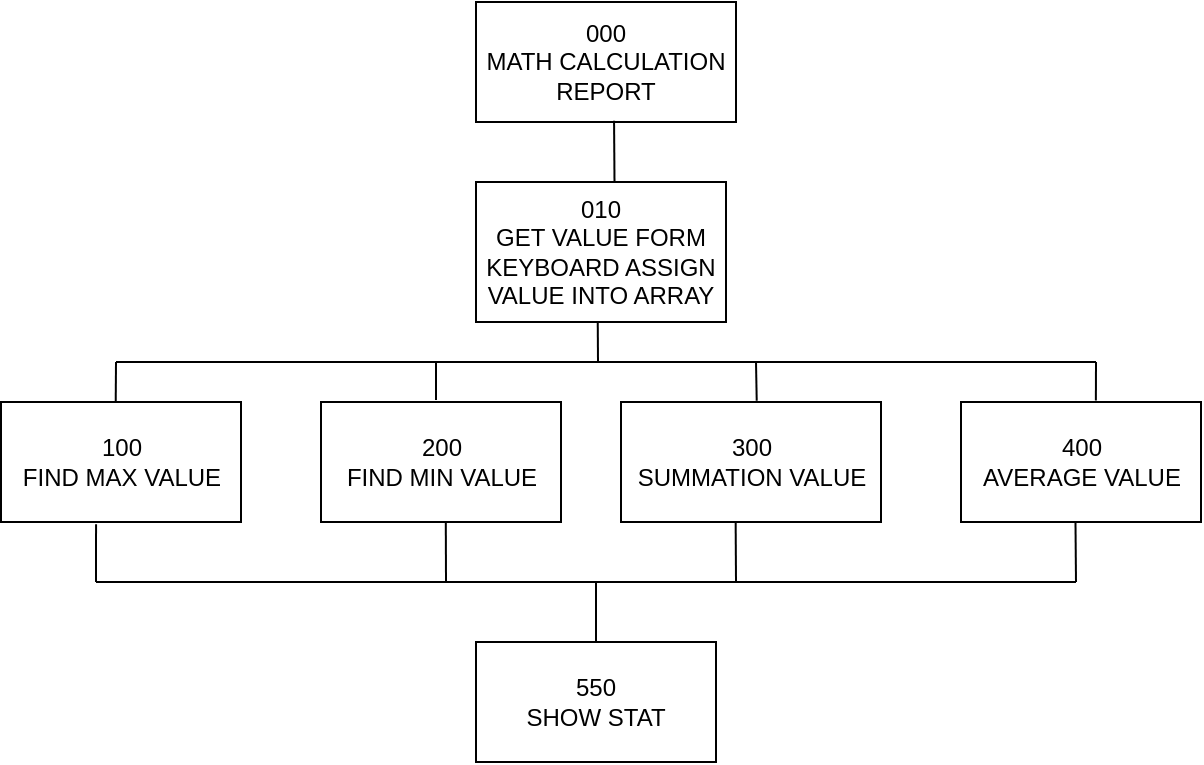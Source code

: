 <mxfile version="22.1.7" type="github">
  <diagram id="C5RBs43oDa-KdzZeNtuy" name="Page-1">
    <mxGraphModel dx="662" dy="418" grid="1" gridSize="10" guides="1" tooltips="1" connect="1" arrows="1" fold="1" page="1" pageScale="1" pageWidth="827" pageHeight="1169" math="0" shadow="0">
      <root>
        <mxCell id="WIyWlLk6GJQsqaUBKTNV-0" />
        <mxCell id="WIyWlLk6GJQsqaUBKTNV-1" parent="WIyWlLk6GJQsqaUBKTNV-0" />
        <mxCell id="-2NhGDHs2b3rROIA2xcD-0" value="000&lt;br&gt;MATH CALCULATION REPORT" style="rounded=0;whiteSpace=wrap;html=1;" vertex="1" parent="WIyWlLk6GJQsqaUBKTNV-1">
          <mxGeometry x="310" y="30" width="130" height="60" as="geometry" />
        </mxCell>
        <mxCell id="-2NhGDHs2b3rROIA2xcD-1" value="100&lt;br&gt;FIND MAX VALUE" style="rounded=0;whiteSpace=wrap;html=1;" vertex="1" parent="WIyWlLk6GJQsqaUBKTNV-1">
          <mxGeometry x="72.5" y="230" width="120" height="60" as="geometry" />
        </mxCell>
        <mxCell id="-2NhGDHs2b3rROIA2xcD-2" value="010&lt;br&gt;GET VALUE FORM&lt;br&gt;KEYBOARD ASSIGN VALUE INTO ARRAY" style="rounded=0;whiteSpace=wrap;html=1;" vertex="1" parent="WIyWlLk6GJQsqaUBKTNV-1">
          <mxGeometry x="310" y="120" width="125" height="70" as="geometry" />
        </mxCell>
        <mxCell id="-2NhGDHs2b3rROIA2xcD-6" value="200&lt;br&gt;FIND MIN VALUE" style="rounded=0;whiteSpace=wrap;html=1;" vertex="1" parent="WIyWlLk6GJQsqaUBKTNV-1">
          <mxGeometry x="232.5" y="230" width="120" height="60" as="geometry" />
        </mxCell>
        <mxCell id="-2NhGDHs2b3rROIA2xcD-7" value="300&lt;br&gt;SUMMATION VALUE" style="rounded=0;whiteSpace=wrap;html=1;" vertex="1" parent="WIyWlLk6GJQsqaUBKTNV-1">
          <mxGeometry x="382.5" y="230" width="130" height="60" as="geometry" />
        </mxCell>
        <mxCell id="-2NhGDHs2b3rROIA2xcD-8" value="400&lt;br&gt;AVERAGE VALUE" style="rounded=0;whiteSpace=wrap;html=1;" vertex="1" parent="WIyWlLk6GJQsqaUBKTNV-1">
          <mxGeometry x="552.5" y="230" width="120" height="60" as="geometry" />
        </mxCell>
        <mxCell id="-2NhGDHs2b3rROIA2xcD-9" value="550&lt;br&gt;SHOW STAT" style="rounded=0;whiteSpace=wrap;html=1;" vertex="1" parent="WIyWlLk6GJQsqaUBKTNV-1">
          <mxGeometry x="310" y="350" width="120" height="60" as="geometry" />
        </mxCell>
        <mxCell id="-2NhGDHs2b3rROIA2xcD-10" value="" style="endArrow=none;html=1;rounded=0;" edge="1" parent="WIyWlLk6GJQsqaUBKTNV-1">
          <mxGeometry width="50" height="50" relative="1" as="geometry">
            <mxPoint x="120" y="320" as="sourcePoint" />
            <mxPoint x="610" y="320" as="targetPoint" />
          </mxGeometry>
        </mxCell>
        <mxCell id="-2NhGDHs2b3rROIA2xcD-13" value="" style="endArrow=none;html=1;rounded=0;exitX=0.396;exitY=1.018;exitDx=0;exitDy=0;exitPerimeter=0;" edge="1" parent="WIyWlLk6GJQsqaUBKTNV-1" source="-2NhGDHs2b3rROIA2xcD-1">
          <mxGeometry width="50" height="50" relative="1" as="geometry">
            <mxPoint x="390" y="390" as="sourcePoint" />
            <mxPoint x="120" y="320" as="targetPoint" />
          </mxGeometry>
        </mxCell>
        <mxCell id="-2NhGDHs2b3rROIA2xcD-14" value="" style="endArrow=none;html=1;rounded=0;exitX=0.477;exitY=0.991;exitDx=0;exitDy=0;exitPerimeter=0;" edge="1" parent="WIyWlLk6GJQsqaUBKTNV-1" source="-2NhGDHs2b3rROIA2xcD-8">
          <mxGeometry width="50" height="50" relative="1" as="geometry">
            <mxPoint x="460" y="300" as="sourcePoint" />
            <mxPoint x="610" y="320" as="targetPoint" />
          </mxGeometry>
        </mxCell>
        <mxCell id="-2NhGDHs2b3rROIA2xcD-15" value="" style="endArrow=none;html=1;rounded=0;exitX=0.441;exitY=1.006;exitDx=0;exitDy=0;exitPerimeter=0;" edge="1" parent="WIyWlLk6GJQsqaUBKTNV-1" source="-2NhGDHs2b3rROIA2xcD-7">
          <mxGeometry width="50" height="50" relative="1" as="geometry">
            <mxPoint x="620" y="299" as="sourcePoint" />
            <mxPoint x="440" y="320" as="targetPoint" />
          </mxGeometry>
        </mxCell>
        <mxCell id="-2NhGDHs2b3rROIA2xcD-16" value="" style="endArrow=none;html=1;rounded=0;entryX=0.52;entryY=1.001;entryDx=0;entryDy=0;entryPerimeter=0;" edge="1" parent="WIyWlLk6GJQsqaUBKTNV-1" target="-2NhGDHs2b3rROIA2xcD-6">
          <mxGeometry width="50" height="50" relative="1" as="geometry">
            <mxPoint x="295" y="320" as="sourcePoint" />
            <mxPoint x="300" y="290" as="targetPoint" />
          </mxGeometry>
        </mxCell>
        <mxCell id="-2NhGDHs2b3rROIA2xcD-17" value="" style="endArrow=none;html=1;rounded=0;exitX=0.5;exitY=0;exitDx=0;exitDy=0;" edge="1" parent="WIyWlLk6GJQsqaUBKTNV-1" source="-2NhGDHs2b3rROIA2xcD-9">
          <mxGeometry width="50" height="50" relative="1" as="geometry">
            <mxPoint x="305" y="330" as="sourcePoint" />
            <mxPoint x="370" y="320" as="targetPoint" />
          </mxGeometry>
        </mxCell>
        <mxCell id="-2NhGDHs2b3rROIA2xcD-18" value="" style="endArrow=none;html=1;rounded=0;exitX=0.478;exitY=-0.006;exitDx=0;exitDy=0;exitPerimeter=0;" edge="1" parent="WIyWlLk6GJQsqaUBKTNV-1" source="-2NhGDHs2b3rROIA2xcD-1">
          <mxGeometry width="50" height="50" relative="1" as="geometry">
            <mxPoint x="132" y="240" as="sourcePoint" />
            <mxPoint x="130" y="210" as="targetPoint" />
          </mxGeometry>
        </mxCell>
        <mxCell id="-2NhGDHs2b3rROIA2xcD-19" value="" style="endArrow=none;html=1;rounded=0;" edge="1" parent="WIyWlLk6GJQsqaUBKTNV-1">
          <mxGeometry width="50" height="50" relative="1" as="geometry">
            <mxPoint x="130" y="210" as="sourcePoint" />
            <mxPoint x="620" y="210" as="targetPoint" />
          </mxGeometry>
        </mxCell>
        <mxCell id="-2NhGDHs2b3rROIA2xcD-20" value="" style="endArrow=none;html=1;rounded=0;exitX=0.562;exitY=-0.013;exitDx=0;exitDy=0;exitPerimeter=0;" edge="1" parent="WIyWlLk6GJQsqaUBKTNV-1" source="-2NhGDHs2b3rROIA2xcD-8">
          <mxGeometry width="50" height="50" relative="1" as="geometry">
            <mxPoint x="490" y="320" as="sourcePoint" />
            <mxPoint x="620" y="210" as="targetPoint" />
          </mxGeometry>
        </mxCell>
        <mxCell id="-2NhGDHs2b3rROIA2xcD-21" value="" style="endArrow=none;html=1;rounded=0;entryX=0.487;entryY=1.005;entryDx=0;entryDy=0;entryPerimeter=0;" edge="1" parent="WIyWlLk6GJQsqaUBKTNV-1" target="-2NhGDHs2b3rROIA2xcD-2">
          <mxGeometry width="50" height="50" relative="1" as="geometry">
            <mxPoint x="371" y="210" as="sourcePoint" />
            <mxPoint x="390" y="320" as="targetPoint" />
          </mxGeometry>
        </mxCell>
        <mxCell id="-2NhGDHs2b3rROIA2xcD-22" value="" style="endArrow=none;html=1;rounded=0;" edge="1" parent="WIyWlLk6GJQsqaUBKTNV-1">
          <mxGeometry width="50" height="50" relative="1" as="geometry">
            <mxPoint x="290" y="229" as="sourcePoint" />
            <mxPoint x="290" y="210" as="targetPoint" />
          </mxGeometry>
        </mxCell>
        <mxCell id="-2NhGDHs2b3rROIA2xcD-23" value="" style="endArrow=none;html=1;rounded=0;exitX=0.522;exitY=-0.011;exitDx=0;exitDy=0;exitPerimeter=0;" edge="1" parent="WIyWlLk6GJQsqaUBKTNV-1" source="-2NhGDHs2b3rROIA2xcD-7">
          <mxGeometry width="50" height="50" relative="1" as="geometry">
            <mxPoint x="300" y="239" as="sourcePoint" />
            <mxPoint x="450" y="210" as="targetPoint" />
          </mxGeometry>
        </mxCell>
        <mxCell id="-2NhGDHs2b3rROIA2xcD-24" value="" style="endArrow=none;html=1;rounded=0;exitX=0.554;exitY=0.001;exitDx=0;exitDy=0;entryX=0.531;entryY=0.99;entryDx=0;entryDy=0;exitPerimeter=0;entryPerimeter=0;" edge="1" parent="WIyWlLk6GJQsqaUBKTNV-1" source="-2NhGDHs2b3rROIA2xcD-2" target="-2NhGDHs2b3rROIA2xcD-0">
          <mxGeometry width="50" height="50" relative="1" as="geometry">
            <mxPoint x="460" y="239" as="sourcePoint" />
            <mxPoint x="460" y="220" as="targetPoint" />
          </mxGeometry>
        </mxCell>
      </root>
    </mxGraphModel>
  </diagram>
</mxfile>
